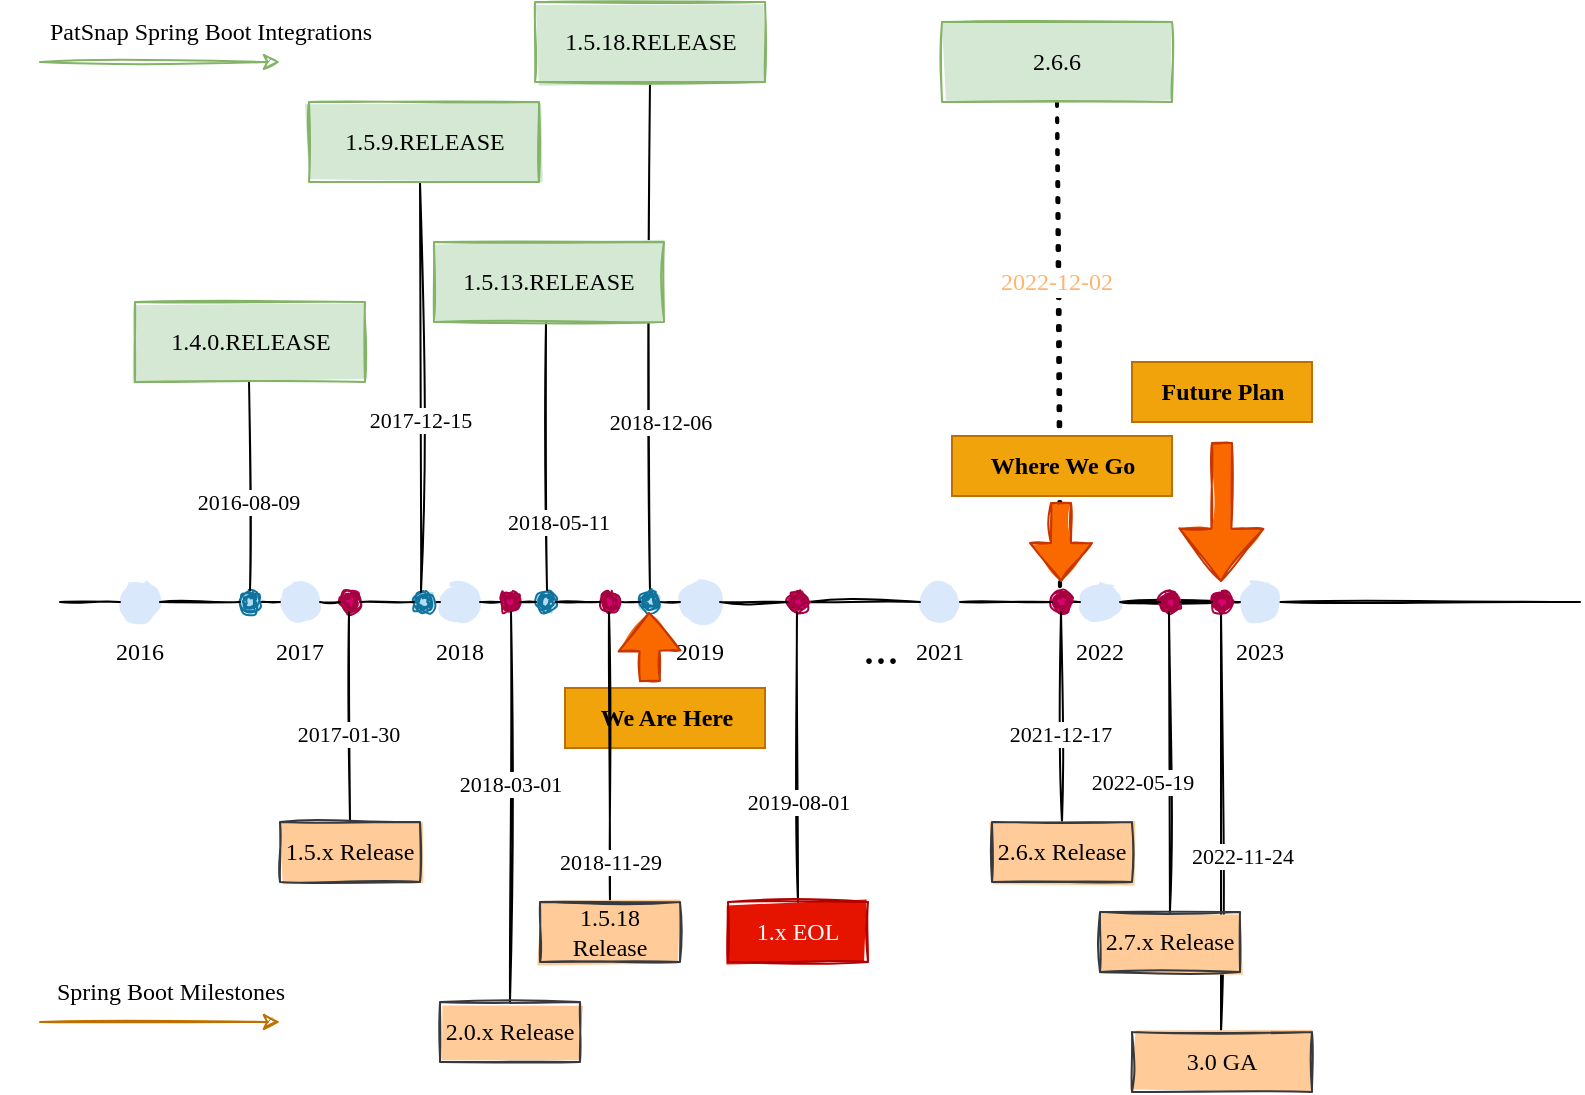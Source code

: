 <mxfile version="20.5.3" type="github">
  <diagram id="BTfaPalS6rBzT81qltO-" name="第 1 页">
    <mxGraphModel dx="1352" dy="803" grid="1" gridSize="10" guides="1" tooltips="1" connect="1" arrows="1" fold="1" page="1" pageScale="1" pageWidth="827" pageHeight="1169" math="0" shadow="0">
      <root>
        <mxCell id="0" />
        <mxCell id="1" parent="0" />
        <mxCell id="xKlkMQES4GYlRACCXVO0-81" value="" style="endArrow=none;dashed=1;html=1;dashPattern=1 3;strokeWidth=2;rounded=0;sketch=1;fillStyle=solid;fontFamily=Comic Sans MS;fontSize=12;fontColor=#FFB570;entryX=0.5;entryY=1;entryDx=0;entryDy=0;" edge="1" parent="1" target="xKlkMQES4GYlRACCXVO0-79">
          <mxGeometry width="50" height="50" relative="1" as="geometry">
            <mxPoint x="540" y="400" as="sourcePoint" />
            <mxPoint x="740" y="210" as="targetPoint" />
          </mxGeometry>
        </mxCell>
        <mxCell id="xKlkMQES4GYlRACCXVO0-82" value="2022-12-02" style="edgeLabel;html=1;align=center;verticalAlign=middle;resizable=0;points=[];fontSize=12;fontFamily=Comic Sans MS;fontColor=#FFB570;" vertex="1" connectable="0" parent="xKlkMQES4GYlRACCXVO0-81">
          <mxGeometry x="0.28" y="1" relative="1" as="geometry">
            <mxPoint as="offset" />
          </mxGeometry>
        </mxCell>
        <mxCell id="xKlkMQES4GYlRACCXVO0-59" value="" style="endArrow=none;html=1;rounded=0;sketch=1;fontFamily=Comic Sans MS;" edge="1" parent="1">
          <mxGeometry width="50" height="50" relative="1" as="geometry">
            <mxPoint x="335" y="395" as="sourcePoint" />
            <mxPoint x="335" y="140" as="targetPoint" />
          </mxGeometry>
        </mxCell>
        <mxCell id="xKlkMQES4GYlRACCXVO0-60" value="2018-12-06" style="edgeLabel;html=1;align=center;verticalAlign=middle;resizable=0;points=[];fontFamily=Comic Sans MS;" vertex="1" connectable="0" parent="xKlkMQES4GYlRACCXVO0-59">
          <mxGeometry x="-0.162" y="1" relative="1" as="geometry">
            <mxPoint x="6" y="22" as="offset" />
          </mxGeometry>
        </mxCell>
        <mxCell id="xKlkMQES4GYlRACCXVO0-24" value="" style="endArrow=none;html=1;rounded=0;sketch=1;fontFamily=Comic Sans MS;" edge="1" parent="1">
          <mxGeometry width="50" height="50" relative="1" as="geometry">
            <mxPoint x="620.5" y="615" as="sourcePoint" />
            <mxPoint x="620.5" y="405" as="targetPoint" />
          </mxGeometry>
        </mxCell>
        <mxCell id="xKlkMQES4GYlRACCXVO0-25" value="2022-11-24" style="edgeLabel;html=1;align=center;verticalAlign=middle;resizable=0;points=[];fontFamily=Comic Sans MS;" vertex="1" connectable="0" parent="xKlkMQES4GYlRACCXVO0-24">
          <mxGeometry x="-0.162" y="1" relative="1" as="geometry">
            <mxPoint x="11" as="offset" />
          </mxGeometry>
        </mxCell>
        <mxCell id="GwimmpZe13cQ27MSvEtw-2" value="" style="endArrow=none;html=1;rounded=0;sketch=1;startArrow=none;" parent="1" source="GwimmpZe13cQ27MSvEtw-9" edge="1">
          <mxGeometry width="50" height="50" relative="1" as="geometry">
            <mxPoint x="40" y="400" as="sourcePoint" />
            <mxPoint x="800" y="400" as="targetPoint" />
          </mxGeometry>
        </mxCell>
        <mxCell id="GwimmpZe13cQ27MSvEtw-3" value="" style="ellipse;shape=doubleEllipse;whiteSpace=wrap;html=1;aspect=fixed;sketch=1;fillColor=#dae8fc;strokeColor=none;fillStyle=solid;gradientColor=none;" parent="1" vertex="1">
          <mxGeometry x="150" y="390" width="20" height="20" as="geometry" />
        </mxCell>
        <mxCell id="GwimmpZe13cQ27MSvEtw-4" value="" style="endArrow=none;html=1;rounded=0;sketch=1;startArrow=none;" parent="1" target="GwimmpZe13cQ27MSvEtw-3" edge="1" source="xKlkMQES4GYlRACCXVO0-32">
          <mxGeometry width="50" height="50" relative="1" as="geometry">
            <mxPoint x="40" y="400" as="sourcePoint" />
            <mxPoint x="800" y="400" as="targetPoint" />
          </mxGeometry>
        </mxCell>
        <mxCell id="GwimmpZe13cQ27MSvEtw-5" value="" style="ellipse;shape=doubleEllipse;whiteSpace=wrap;html=1;aspect=fixed;sketch=1;fillColor=#dae8fc;strokeColor=none;fillStyle=solid;gradientColor=none;" parent="1" vertex="1">
          <mxGeometry x="230" y="390" width="20" height="20" as="geometry" />
        </mxCell>
        <mxCell id="GwimmpZe13cQ27MSvEtw-6" value="" style="endArrow=none;html=1;rounded=0;sketch=1;startArrow=none;" parent="1" source="xKlkMQES4GYlRACCXVO0-45" target="GwimmpZe13cQ27MSvEtw-5" edge="1">
          <mxGeometry width="50" height="50" relative="1" as="geometry">
            <mxPoint x="170" y="400" as="sourcePoint" />
            <mxPoint x="800" y="400" as="targetPoint" />
          </mxGeometry>
        </mxCell>
        <mxCell id="GwimmpZe13cQ27MSvEtw-7" value="" style="ellipse;shape=doubleEllipse;whiteSpace=wrap;html=1;aspect=fixed;sketch=1;fillColor=#dae8fc;strokeColor=none;fillStyle=solid;gradientColor=none;" parent="1" vertex="1">
          <mxGeometry x="470" y="390" width="20" height="20" as="geometry" />
        </mxCell>
        <mxCell id="GwimmpZe13cQ27MSvEtw-8" value="" style="endArrow=none;html=1;rounded=0;sketch=1;startArrow=none;" parent="1" source="xKlkMQES4GYlRACCXVO0-72" target="GwimmpZe13cQ27MSvEtw-7" edge="1">
          <mxGeometry width="50" height="50" relative="1" as="geometry">
            <mxPoint x="260" y="400" as="sourcePoint" />
            <mxPoint x="800" y="400" as="targetPoint" />
          </mxGeometry>
        </mxCell>
        <mxCell id="GwimmpZe13cQ27MSvEtw-10" value="" style="endArrow=none;html=1;rounded=0;sketch=1;startArrow=none;" parent="1" source="GwimmpZe13cQ27MSvEtw-11" target="GwimmpZe13cQ27MSvEtw-9" edge="1">
          <mxGeometry width="50" height="50" relative="1" as="geometry">
            <mxPoint x="424" y="400" as="sourcePoint" />
            <mxPoint x="800" y="400" as="targetPoint" />
          </mxGeometry>
        </mxCell>
        <mxCell id="GwimmpZe13cQ27MSvEtw-12" value="" style="endArrow=none;html=1;rounded=0;sketch=1;startArrow=none;" parent="1" source="GwimmpZe13cQ27MSvEtw-9" target="GwimmpZe13cQ27MSvEtw-11" edge="1">
          <mxGeometry width="50" height="50" relative="1" as="geometry">
            <mxPoint x="480" y="400" as="sourcePoint" />
            <mxPoint x="800" y="400" as="targetPoint" />
          </mxGeometry>
        </mxCell>
        <mxCell id="GwimmpZe13cQ27MSvEtw-13" value="&lt;font face=&quot;Comic Sans MS&quot;&gt;2017&lt;/font&gt;" style="whiteSpace=wrap;html=1;fillColor=none;strokeColor=none;sketch=1;fillStyle=solid;gradientColor=none;" parent="1" vertex="1">
          <mxGeometry x="110" y="410" width="100" height="30" as="geometry" />
        </mxCell>
        <mxCell id="GwimmpZe13cQ27MSvEtw-15" value="&lt;font face=&quot;Comic Sans MS&quot;&gt;2018&lt;/font&gt;" style="whiteSpace=wrap;html=1;fillColor=none;strokeColor=none;sketch=1;fillStyle=solid;gradientColor=none;" parent="1" vertex="1">
          <mxGeometry x="190" y="410" width="100" height="30" as="geometry" />
        </mxCell>
        <mxCell id="GwimmpZe13cQ27MSvEtw-17" value="" style="ellipse;shape=doubleEllipse;whiteSpace=wrap;html=1;aspect=fixed;sketch=1;fillColor=#dae8fc;strokeColor=none;fillStyle=solid;gradientColor=none;" parent="1" vertex="1">
          <mxGeometry x="350" y="390" width="20" height="20" as="geometry" />
        </mxCell>
        <mxCell id="GwimmpZe13cQ27MSvEtw-18" value="" style="endArrow=none;html=1;rounded=0;sketch=1;startArrow=none;" parent="1" source="xKlkMQES4GYlRACCXVO0-57" target="GwimmpZe13cQ27MSvEtw-17" edge="1">
          <mxGeometry width="50" height="50" relative="1" as="geometry">
            <mxPoint x="260" y="400" as="sourcePoint" />
            <mxPoint x="404" y="400" as="targetPoint" />
          </mxGeometry>
        </mxCell>
        <mxCell id="GwimmpZe13cQ27MSvEtw-19" value="&lt;font face=&quot;Comic Sans MS&quot;&gt;2019&lt;/font&gt;" style="whiteSpace=wrap;html=1;fillColor=none;strokeColor=none;sketch=1;fillStyle=solid;gradientColor=none;" parent="1" vertex="1">
          <mxGeometry x="310" y="410" width="100" height="30" as="geometry" />
        </mxCell>
        <mxCell id="GwimmpZe13cQ27MSvEtw-9" value="" style="ellipse;shape=doubleEllipse;whiteSpace=wrap;html=1;aspect=fixed;sketch=1;fillColor=#dae8fc;strokeColor=none;fillStyle=solid;gradientColor=none;" parent="1" vertex="1">
          <mxGeometry x="630" y="390" width="20" height="20" as="geometry" />
        </mxCell>
        <mxCell id="GwimmpZe13cQ27MSvEtw-20" value="" style="endArrow=none;html=1;rounded=0;sketch=1;startArrow=none;" parent="1" source="xKlkMQES4GYlRACCXVO0-26" target="GwimmpZe13cQ27MSvEtw-9" edge="1">
          <mxGeometry width="50" height="50" relative="1" as="geometry">
            <mxPoint x="540" y="400" as="sourcePoint" />
            <mxPoint x="800" y="400" as="targetPoint" />
          </mxGeometry>
        </mxCell>
        <mxCell id="GwimmpZe13cQ27MSvEtw-21" value="&lt;font face=&quot;Comic Sans MS&quot;&gt;2021&lt;/font&gt;" style="whiteSpace=wrap;html=1;fillColor=none;strokeColor=none;sketch=1;fillStyle=solid;gradientColor=none;" parent="1" vertex="1">
          <mxGeometry x="430" y="410" width="100" height="30" as="geometry" />
        </mxCell>
        <mxCell id="GwimmpZe13cQ27MSvEtw-11" value="" style="ellipse;shape=doubleEllipse;whiteSpace=wrap;html=1;aspect=fixed;sketch=1;fillColor=#dae8fc;strokeColor=none;fillStyle=solid;gradientColor=none;" parent="1" vertex="1">
          <mxGeometry x="550" y="390" width="20" height="20" as="geometry" />
        </mxCell>
        <mxCell id="GwimmpZe13cQ27MSvEtw-22" value="" style="endArrow=none;html=1;rounded=0;sketch=1;startArrow=none;" parent="1" source="xKlkMQES4GYlRACCXVO0-12" target="GwimmpZe13cQ27MSvEtw-11" edge="1">
          <mxGeometry width="50" height="50" relative="1" as="geometry">
            <mxPoint x="490" y="400" as="sourcePoint" />
            <mxPoint x="620" y="400" as="targetPoint" />
          </mxGeometry>
        </mxCell>
        <mxCell id="GwimmpZe13cQ27MSvEtw-23" value="&lt;font face=&quot;Comic Sans MS&quot;&gt;2022&lt;/font&gt;" style="whiteSpace=wrap;html=1;fillColor=none;strokeColor=none;sketch=1;fillStyle=solid;gradientColor=none;" parent="1" vertex="1">
          <mxGeometry x="510" y="410" width="100" height="30" as="geometry" />
        </mxCell>
        <mxCell id="xKlkMQES4GYlRACCXVO0-1" value="" style="ellipse;shape=doubleEllipse;whiteSpace=wrap;html=1;aspect=fixed;sketch=1;fillColor=#d80073;strokeColor=#A50040;fillStyle=solid;fontColor=#ffffff;" vertex="1" parent="1">
          <mxGeometry x="180" y="395" width="10" height="10" as="geometry" />
        </mxCell>
        <mxCell id="xKlkMQES4GYlRACCXVO0-2" value="" style="endArrow=none;html=1;rounded=0;sketch=1;startArrow=none;" edge="1" parent="1" source="GwimmpZe13cQ27MSvEtw-3" target="xKlkMQES4GYlRACCXVO0-1">
          <mxGeometry width="50" height="50" relative="1" as="geometry">
            <mxPoint x="170" y="400" as="sourcePoint" />
            <mxPoint x="230" y="400" as="targetPoint" />
          </mxGeometry>
        </mxCell>
        <mxCell id="xKlkMQES4GYlRACCXVO0-4" value="" style="endArrow=none;html=1;rounded=0;sketch=1;fontFamily=Comic Sans MS;" edge="1" parent="1">
          <mxGeometry width="50" height="50" relative="1" as="geometry">
            <mxPoint x="185" y="510" as="sourcePoint" />
            <mxPoint x="184.5" y="405" as="targetPoint" />
          </mxGeometry>
        </mxCell>
        <mxCell id="xKlkMQES4GYlRACCXVO0-8" value="2017-01-30" style="edgeLabel;html=1;align=center;verticalAlign=middle;resizable=0;points=[];fontFamily=Comic Sans MS;" vertex="1" connectable="0" parent="xKlkMQES4GYlRACCXVO0-4">
          <mxGeometry x="-0.162" y="1" relative="1" as="geometry">
            <mxPoint as="offset" />
          </mxGeometry>
        </mxCell>
        <mxCell id="xKlkMQES4GYlRACCXVO0-6" value="" style="ellipse;shape=doubleEllipse;whiteSpace=wrap;html=1;aspect=fixed;sketch=1;fillColor=#d80073;strokeColor=#A50040;fillStyle=solid;fontColor=#ffffff;" vertex="1" parent="1">
          <mxGeometry x="260" y="395" width="10" height="10" as="geometry" />
        </mxCell>
        <mxCell id="xKlkMQES4GYlRACCXVO0-7" value="" style="endArrow=none;html=1;rounded=0;sketch=1;startArrow=none;" edge="1" parent="1" source="GwimmpZe13cQ27MSvEtw-5" target="xKlkMQES4GYlRACCXVO0-6">
          <mxGeometry width="50" height="50" relative="1" as="geometry">
            <mxPoint x="250" y="400" as="sourcePoint" />
            <mxPoint x="310" y="400" as="targetPoint" />
          </mxGeometry>
        </mxCell>
        <mxCell id="xKlkMQES4GYlRACCXVO0-9" value="" style="endArrow=none;html=1;rounded=0;sketch=1;fontFamily=Comic Sans MS;exitX=0.5;exitY=0;exitDx=0;exitDy=0;" edge="1" parent="1" source="xKlkMQES4GYlRACCXVO0-38">
          <mxGeometry width="50" height="50" relative="1" as="geometry">
            <mxPoint x="265.939" y="550" as="sourcePoint" />
            <mxPoint x="265.5" y="405" as="targetPoint" />
          </mxGeometry>
        </mxCell>
        <mxCell id="xKlkMQES4GYlRACCXVO0-10" value="2018-03-01" style="edgeLabel;html=1;align=center;verticalAlign=middle;resizable=0;points=[];fontFamily=Comic Sans MS;" vertex="1" connectable="0" parent="xKlkMQES4GYlRACCXVO0-9">
          <mxGeometry x="-0.162" y="1" relative="1" as="geometry">
            <mxPoint x="1" y="-28" as="offset" />
          </mxGeometry>
        </mxCell>
        <mxCell id="xKlkMQES4GYlRACCXVO0-12" value="" style="ellipse;shape=doubleEllipse;whiteSpace=wrap;html=1;aspect=fixed;sketch=1;fillColor=#d80073;strokeColor=#A50040;fillStyle=solid;fontColor=#ffffff;" vertex="1" parent="1">
          <mxGeometry x="536" y="395" width="10" height="10" as="geometry" />
        </mxCell>
        <mxCell id="xKlkMQES4GYlRACCXVO0-13" value="" style="endArrow=none;html=1;rounded=0;sketch=1;startArrow=none;" edge="1" parent="1" source="GwimmpZe13cQ27MSvEtw-7" target="xKlkMQES4GYlRACCXVO0-12">
          <mxGeometry width="50" height="50" relative="1" as="geometry">
            <mxPoint x="490" y="400" as="sourcePoint" />
            <mxPoint x="550" y="400" as="targetPoint" />
          </mxGeometry>
        </mxCell>
        <mxCell id="xKlkMQES4GYlRACCXVO0-14" value="" style="endArrow=none;html=1;rounded=0;sketch=1;fontFamily=Comic Sans MS;" edge="1" parent="1">
          <mxGeometry width="50" height="50" relative="1" as="geometry">
            <mxPoint x="541" y="510" as="sourcePoint" />
            <mxPoint x="540.5" y="405" as="targetPoint" />
          </mxGeometry>
        </mxCell>
        <mxCell id="xKlkMQES4GYlRACCXVO0-15" value="2021-12-17" style="edgeLabel;html=1;align=center;verticalAlign=middle;resizable=0;points=[];fontFamily=Comic Sans MS;" vertex="1" connectable="0" parent="xKlkMQES4GYlRACCXVO0-14">
          <mxGeometry x="-0.162" y="1" relative="1" as="geometry">
            <mxPoint as="offset" />
          </mxGeometry>
        </mxCell>
        <mxCell id="xKlkMQES4GYlRACCXVO0-17" value="" style="ellipse;shape=doubleEllipse;whiteSpace=wrap;html=1;aspect=fixed;sketch=1;fillColor=#d80073;strokeColor=#A50040;fillStyle=solid;fontColor=#ffffff;" vertex="1" parent="1">
          <mxGeometry x="590" y="395" width="10" height="10" as="geometry" />
        </mxCell>
        <mxCell id="xKlkMQES4GYlRACCXVO0-18" value="" style="endArrow=none;html=1;rounded=0;sketch=1;startArrow=none;" edge="1" parent="1" source="GwimmpZe13cQ27MSvEtw-11" target="xKlkMQES4GYlRACCXVO0-17">
          <mxGeometry width="50" height="50" relative="1" as="geometry">
            <mxPoint x="570" y="400" as="sourcePoint" />
            <mxPoint x="630" y="400" as="targetPoint" />
          </mxGeometry>
        </mxCell>
        <mxCell id="xKlkMQES4GYlRACCXVO0-19" value="" style="endArrow=none;html=1;rounded=0;sketch=1;fontFamily=Comic Sans MS;" edge="1" parent="1">
          <mxGeometry width="50" height="50" relative="1" as="geometry">
            <mxPoint x="594.955" y="555" as="sourcePoint" />
            <mxPoint x="594.5" y="405" as="targetPoint" />
          </mxGeometry>
        </mxCell>
        <mxCell id="xKlkMQES4GYlRACCXVO0-20" value="2022-05-19" style="edgeLabel;html=1;align=center;verticalAlign=middle;resizable=0;points=[];fontFamily=Comic Sans MS;" vertex="1" connectable="0" parent="xKlkMQES4GYlRACCXVO0-19">
          <mxGeometry x="-0.162" y="1" relative="1" as="geometry">
            <mxPoint x="-13" y="-2" as="offset" />
          </mxGeometry>
        </mxCell>
        <mxCell id="xKlkMQES4GYlRACCXVO0-22" value="&lt;font face=&quot;Comic Sans MS&quot;&gt;2023&lt;/font&gt;" style="whiteSpace=wrap;html=1;fillColor=none;strokeColor=none;sketch=1;fillStyle=solid;gradientColor=none;" vertex="1" parent="1">
          <mxGeometry x="590" y="410" width="100" height="30" as="geometry" />
        </mxCell>
        <mxCell id="xKlkMQES4GYlRACCXVO0-23" value="&lt;font style=&quot;font-size: 24px;&quot;&gt;...&lt;/font&gt;" style="text;html=1;align=center;verticalAlign=middle;resizable=0;points=[];autosize=1;strokeColor=none;fillColor=none;fontFamily=Comic Sans MS;" vertex="1" parent="1">
          <mxGeometry x="430" y="403" width="40" height="40" as="geometry" />
        </mxCell>
        <mxCell id="xKlkMQES4GYlRACCXVO0-26" value="" style="ellipse;shape=doubleEllipse;whiteSpace=wrap;html=1;aspect=fixed;sketch=1;fillColor=#d80073;strokeColor=#A50040;fillStyle=solid;fontColor=#ffffff;" vertex="1" parent="1">
          <mxGeometry x="616" y="395" width="10" height="10" as="geometry" />
        </mxCell>
        <mxCell id="xKlkMQES4GYlRACCXVO0-27" value="" style="endArrow=none;html=1;rounded=0;sketch=1;startArrow=none;" edge="1" parent="1" source="xKlkMQES4GYlRACCXVO0-17" target="xKlkMQES4GYlRACCXVO0-26">
          <mxGeometry width="50" height="50" relative="1" as="geometry">
            <mxPoint x="600" y="400" as="sourcePoint" />
            <mxPoint x="630" y="400" as="targetPoint" />
          </mxGeometry>
        </mxCell>
        <mxCell id="xKlkMQES4GYlRACCXVO0-29" value="" style="ellipse;shape=doubleEllipse;whiteSpace=wrap;html=1;aspect=fixed;sketch=1;fillColor=#dae8fc;strokeColor=none;fillStyle=solid;gradientColor=none;" vertex="1" parent="1">
          <mxGeometry x="70" y="390" width="20" height="20" as="geometry" />
        </mxCell>
        <mxCell id="xKlkMQES4GYlRACCXVO0-30" value="" style="endArrow=none;html=1;rounded=0;sketch=1;" edge="1" parent="1" target="xKlkMQES4GYlRACCXVO0-29">
          <mxGeometry width="50" height="50" relative="1" as="geometry">
            <mxPoint x="40" y="400" as="sourcePoint" />
            <mxPoint x="150" y="400" as="targetPoint" />
          </mxGeometry>
        </mxCell>
        <mxCell id="xKlkMQES4GYlRACCXVO0-31" value="&lt;font face=&quot;Comic Sans MS&quot;&gt;2016&lt;/font&gt;" style="whiteSpace=wrap;html=1;fillColor=none;strokeColor=none;sketch=1;fillStyle=solid;gradientColor=none;" vertex="1" parent="1">
          <mxGeometry x="30" y="410" width="100" height="30" as="geometry" />
        </mxCell>
        <mxCell id="xKlkMQES4GYlRACCXVO0-32" value="" style="ellipse;shape=doubleEllipse;whiteSpace=wrap;html=1;aspect=fixed;sketch=1;fillColor=#b1ddf0;strokeColor=#10739e;fillStyle=solid;" vertex="1" parent="1">
          <mxGeometry x="130" y="395" width="10" height="10" as="geometry" />
        </mxCell>
        <mxCell id="xKlkMQES4GYlRACCXVO0-33" value="" style="endArrow=none;html=1;rounded=0;sketch=1;startArrow=none;" edge="1" parent="1" source="xKlkMQES4GYlRACCXVO0-29" target="xKlkMQES4GYlRACCXVO0-32">
          <mxGeometry width="50" height="50" relative="1" as="geometry">
            <mxPoint x="90" y="400" as="sourcePoint" />
            <mxPoint x="150" y="400" as="targetPoint" />
          </mxGeometry>
        </mxCell>
        <mxCell id="xKlkMQES4GYlRACCXVO0-34" value="" style="endArrow=none;html=1;rounded=0;sketch=1;fontFamily=Comic Sans MS;" edge="1" parent="1">
          <mxGeometry width="50" height="50" relative="1" as="geometry">
            <mxPoint x="135" y="394" as="sourcePoint" />
            <mxPoint x="134.5" y="289" as="targetPoint" />
          </mxGeometry>
        </mxCell>
        <mxCell id="xKlkMQES4GYlRACCXVO0-35" value="2016-08-09" style="edgeLabel;html=1;align=center;verticalAlign=middle;resizable=0;points=[];fontFamily=Comic Sans MS;" vertex="1" connectable="0" parent="xKlkMQES4GYlRACCXVO0-34">
          <mxGeometry x="-0.162" y="1" relative="1" as="geometry">
            <mxPoint as="offset" />
          </mxGeometry>
        </mxCell>
        <mxCell id="xKlkMQES4GYlRACCXVO0-37" value="&lt;span style=&quot;&quot;&gt;1.5.x Release&lt;/span&gt;" style="rounded=0;whiteSpace=wrap;html=1;sketch=1;fillStyle=solid;strokeColor=#36393d;fontFamily=Comic Sans MS;fontSize=12;fillColor=#ffcc99;" vertex="1" parent="1">
          <mxGeometry x="150" y="510" width="70" height="30" as="geometry" />
        </mxCell>
        <mxCell id="xKlkMQES4GYlRACCXVO0-38" value="&lt;span style=&quot;&quot;&gt;2.0.x Release&lt;/span&gt;" style="rounded=0;whiteSpace=wrap;html=1;sketch=1;fillStyle=solid;strokeColor=#36393d;fontFamily=Comic Sans MS;fontSize=12;fillColor=#ffcc99;" vertex="1" parent="1">
          <mxGeometry x="230" y="600" width="70" height="30" as="geometry" />
        </mxCell>
        <mxCell id="xKlkMQES4GYlRACCXVO0-39" value="&lt;span style=&quot;&quot;&gt;2.6.x Release&lt;/span&gt;" style="rounded=0;whiteSpace=wrap;html=1;sketch=1;fillStyle=solid;strokeColor=#36393d;fontFamily=Comic Sans MS;fontSize=12;fillColor=#ffcc99;" vertex="1" parent="1">
          <mxGeometry x="506" y="510" width="70" height="30" as="geometry" />
        </mxCell>
        <mxCell id="xKlkMQES4GYlRACCXVO0-40" value="&lt;span style=&quot;&quot;&gt;2.7.x Release&lt;/span&gt;" style="rounded=0;whiteSpace=wrap;html=1;sketch=1;fillStyle=solid;strokeColor=#36393d;fontFamily=Comic Sans MS;fontSize=12;fillColor=#ffcc99;" vertex="1" parent="1">
          <mxGeometry x="560" y="555" width="70" height="30" as="geometry" />
        </mxCell>
        <mxCell id="xKlkMQES4GYlRACCXVO0-41" value="&lt;span style=&quot;&quot;&gt;3.0 GA&lt;/span&gt;" style="rounded=0;whiteSpace=wrap;html=1;sketch=1;fillStyle=solid;strokeColor=#36393d;fontFamily=Comic Sans MS;fontSize=12;fillColor=#ffcc99;" vertex="1" parent="1">
          <mxGeometry x="576" y="615" width="90" height="30" as="geometry" />
        </mxCell>
        <mxCell id="xKlkMQES4GYlRACCXVO0-42" value="&lt;span style=&quot;&quot;&gt;1.4.0.RELEASE&lt;/span&gt;" style="rounded=0;whiteSpace=wrap;html=1;sketch=1;fillStyle=solid;strokeColor=#82b366;fontFamily=Comic Sans MS;fontSize=12;fillColor=#d5e8d4;" vertex="1" parent="1">
          <mxGeometry x="77.5" y="250" width="115" height="40" as="geometry" />
        </mxCell>
        <mxCell id="xKlkMQES4GYlRACCXVO0-43" value="" style="endArrow=classic;html=1;rounded=0;sketch=1;fontFamily=Comic Sans MS;fontSize=12;fillColor=#f0a30a;strokeColor=#BD7000;" edge="1" parent="1">
          <mxGeometry width="50" height="50" relative="1" as="geometry">
            <mxPoint x="30" y="610" as="sourcePoint" />
            <mxPoint x="150" y="610" as="targetPoint" />
          </mxGeometry>
        </mxCell>
        <mxCell id="xKlkMQES4GYlRACCXVO0-44" value="Spring Boot Milestones" style="text;html=1;align=center;verticalAlign=middle;resizable=0;points=[];autosize=1;strokeColor=none;fillColor=none;fontSize=12;fontFamily=Comic Sans MS;" vertex="1" parent="1">
          <mxGeometry x="20" y="580" width="150" height="30" as="geometry" />
        </mxCell>
        <mxCell id="xKlkMQES4GYlRACCXVO0-45" value="" style="ellipse;shape=doubleEllipse;whiteSpace=wrap;html=1;aspect=fixed;sketch=1;fillColor=#b1ddf0;strokeColor=#10739e;fillStyle=solid;" vertex="1" parent="1">
          <mxGeometry x="217" y="395" width="10" height="10" as="geometry" />
        </mxCell>
        <mxCell id="xKlkMQES4GYlRACCXVO0-46" value="" style="endArrow=none;html=1;rounded=0;sketch=1;startArrow=none;" edge="1" parent="1" source="xKlkMQES4GYlRACCXVO0-1" target="xKlkMQES4GYlRACCXVO0-45">
          <mxGeometry width="50" height="50" relative="1" as="geometry">
            <mxPoint x="190" y="400" as="sourcePoint" />
            <mxPoint x="230" y="400" as="targetPoint" />
          </mxGeometry>
        </mxCell>
        <mxCell id="xKlkMQES4GYlRACCXVO0-47" value="" style="endArrow=none;html=1;rounded=0;sketch=1;fontFamily=Comic Sans MS;" edge="1" parent="1">
          <mxGeometry width="50" height="50" relative="1" as="geometry">
            <mxPoint x="220.5" y="395" as="sourcePoint" />
            <mxPoint x="220" y="190" as="targetPoint" />
          </mxGeometry>
        </mxCell>
        <mxCell id="xKlkMQES4GYlRACCXVO0-48" value="2017-12-15" style="edgeLabel;html=1;align=center;verticalAlign=middle;resizable=0;points=[];fontFamily=Comic Sans MS;" vertex="1" connectable="0" parent="xKlkMQES4GYlRACCXVO0-47">
          <mxGeometry x="-0.162" y="1" relative="1" as="geometry">
            <mxPoint as="offset" />
          </mxGeometry>
        </mxCell>
        <mxCell id="xKlkMQES4GYlRACCXVO0-49" value="&lt;span style=&quot;&quot;&gt;1.5.9.RELEASE&lt;/span&gt;" style="rounded=0;whiteSpace=wrap;html=1;sketch=1;fillStyle=solid;strokeColor=#82b366;fontFamily=Comic Sans MS;fontSize=12;fillColor=#d5e8d4;" vertex="1" parent="1">
          <mxGeometry x="164.5" y="150" width="115" height="40" as="geometry" />
        </mxCell>
        <mxCell id="xKlkMQES4GYlRACCXVO0-50" value="" style="ellipse;shape=doubleEllipse;whiteSpace=wrap;html=1;aspect=fixed;sketch=1;fillColor=#b1ddf0;strokeColor=#10739e;fillStyle=solid;" vertex="1" parent="1">
          <mxGeometry x="278" y="395" width="10" height="10" as="geometry" />
        </mxCell>
        <mxCell id="xKlkMQES4GYlRACCXVO0-51" value="" style="endArrow=none;html=1;rounded=0;sketch=1;startArrow=none;" edge="1" parent="1" source="xKlkMQES4GYlRACCXVO0-6" target="xKlkMQES4GYlRACCXVO0-50">
          <mxGeometry width="50" height="50" relative="1" as="geometry">
            <mxPoint x="280" y="400" as="sourcePoint" />
            <mxPoint x="310" y="400" as="targetPoint" />
          </mxGeometry>
        </mxCell>
        <mxCell id="xKlkMQES4GYlRACCXVO0-53" value="" style="endArrow=none;html=1;rounded=0;sketch=1;fontFamily=Comic Sans MS;" edge="1" parent="1">
          <mxGeometry width="50" height="50" relative="1" as="geometry">
            <mxPoint x="283.5" y="394" as="sourcePoint" />
            <mxPoint x="283" y="260" as="targetPoint" />
          </mxGeometry>
        </mxCell>
        <mxCell id="xKlkMQES4GYlRACCXVO0-54" value="2018-05-11" style="edgeLabel;html=1;align=center;verticalAlign=middle;resizable=0;points=[];fontFamily=Comic Sans MS;" vertex="1" connectable="0" parent="xKlkMQES4GYlRACCXVO0-53">
          <mxGeometry x="-0.162" y="1" relative="1" as="geometry">
            <mxPoint x="6" y="22" as="offset" />
          </mxGeometry>
        </mxCell>
        <mxCell id="xKlkMQES4GYlRACCXVO0-55" value="&lt;span style=&quot;&quot;&gt;1.5.13.RELEASE&lt;/span&gt;" style="rounded=0;whiteSpace=wrap;html=1;sketch=1;fillStyle=solid;strokeColor=#82b366;fontFamily=Comic Sans MS;fontSize=12;fillColor=#d5e8d4;" vertex="1" parent="1">
          <mxGeometry x="227" y="220" width="115" height="40" as="geometry" />
        </mxCell>
        <mxCell id="xKlkMQES4GYlRACCXVO0-57" value="" style="ellipse;shape=doubleEllipse;whiteSpace=wrap;html=1;aspect=fixed;sketch=1;fillColor=#b1ddf0;strokeColor=#10739e;fillStyle=solid;" vertex="1" parent="1">
          <mxGeometry x="330" y="395" width="10" height="10" as="geometry" />
        </mxCell>
        <mxCell id="xKlkMQES4GYlRACCXVO0-58" value="" style="endArrow=none;html=1;rounded=0;sketch=1;startArrow=none;" edge="1" parent="1" source="xKlkMQES4GYlRACCXVO0-65" target="xKlkMQES4GYlRACCXVO0-57">
          <mxGeometry width="50" height="50" relative="1" as="geometry">
            <mxPoint x="288" y="400" as="sourcePoint" />
            <mxPoint x="350" y="400" as="targetPoint" />
          </mxGeometry>
        </mxCell>
        <mxCell id="xKlkMQES4GYlRACCXVO0-61" value="&lt;span style=&quot;&quot;&gt;1.5.18.RELEASE&lt;/span&gt;" style="rounded=0;whiteSpace=wrap;html=1;sketch=1;fillStyle=solid;strokeColor=#82b366;fontFamily=Comic Sans MS;fontSize=12;fillColor=#d5e8d4;" vertex="1" parent="1">
          <mxGeometry x="277.5" y="100" width="115" height="40" as="geometry" />
        </mxCell>
        <mxCell id="xKlkMQES4GYlRACCXVO0-63" value="" style="shape=flexArrow;endArrow=classic;html=1;rounded=0;sketch=1;fontFamily=Comic Sans MS;fontSize=12;fontColor=#FFB570;fillColor=#fa6800;strokeColor=#C73500;fillStyle=solid;" edge="1" parent="1">
          <mxGeometry width="50" height="50" relative="1" as="geometry">
            <mxPoint x="335" y="440" as="sourcePoint" />
            <mxPoint x="334.5" y="405" as="targetPoint" />
          </mxGeometry>
        </mxCell>
        <mxCell id="xKlkMQES4GYlRACCXVO0-64" value="&lt;b&gt;We Are Here&lt;/b&gt;" style="text;html=1;align=center;verticalAlign=middle;resizable=0;points=[];autosize=1;strokeColor=#BD7000;fillColor=#f0a30a;fontSize=12;fontFamily=Comic Sans MS;fontColor=#000000;" vertex="1" parent="1">
          <mxGeometry x="292.5" y="443" width="100" height="30" as="geometry" />
        </mxCell>
        <mxCell id="xKlkMQES4GYlRACCXVO0-65" value="" style="ellipse;shape=doubleEllipse;whiteSpace=wrap;html=1;aspect=fixed;sketch=1;fillColor=#d80073;strokeColor=#A50040;fillStyle=solid;fontColor=#ffffff;" vertex="1" parent="1">
          <mxGeometry x="310" y="395" width="10" height="10" as="geometry" />
        </mxCell>
        <mxCell id="xKlkMQES4GYlRACCXVO0-66" value="" style="endArrow=none;html=1;rounded=0;sketch=1;startArrow=none;" edge="1" parent="1" source="xKlkMQES4GYlRACCXVO0-50" target="xKlkMQES4GYlRACCXVO0-65">
          <mxGeometry width="50" height="50" relative="1" as="geometry">
            <mxPoint x="288" y="400" as="sourcePoint" />
            <mxPoint x="330" y="400" as="targetPoint" />
          </mxGeometry>
        </mxCell>
        <mxCell id="xKlkMQES4GYlRACCXVO0-67" value="" style="endArrow=none;html=1;rounded=0;sketch=1;fontFamily=Comic Sans MS;" edge="1" parent="1">
          <mxGeometry width="50" height="50" relative="1" as="geometry">
            <mxPoint x="315" y="550" as="sourcePoint" />
            <mxPoint x="314.5" y="405" as="targetPoint" />
          </mxGeometry>
        </mxCell>
        <mxCell id="xKlkMQES4GYlRACCXVO0-68" value="2018-11-29" style="edgeLabel;html=1;align=center;verticalAlign=middle;resizable=0;points=[];fontFamily=Comic Sans MS;" vertex="1" connectable="0" parent="xKlkMQES4GYlRACCXVO0-67">
          <mxGeometry x="-0.162" y="1" relative="1" as="geometry">
            <mxPoint x="1" y="41" as="offset" />
          </mxGeometry>
        </mxCell>
        <mxCell id="xKlkMQES4GYlRACCXVO0-69" value="&lt;span style=&quot;&quot;&gt;1.5.18 Release&lt;/span&gt;" style="rounded=0;whiteSpace=wrap;html=1;sketch=1;fillStyle=solid;strokeColor=#36393d;fontFamily=Comic Sans MS;fontSize=12;fillColor=#ffcc99;" vertex="1" parent="1">
          <mxGeometry x="280" y="550" width="70" height="30" as="geometry" />
        </mxCell>
        <mxCell id="xKlkMQES4GYlRACCXVO0-70" value="" style="shape=flexArrow;endArrow=classic;html=1;rounded=0;sketch=1;fontFamily=Comic Sans MS;fontSize=12;fontColor=#FFB570;fillColor=#fa6800;strokeColor=#C73500;fillStyle=solid;" edge="1" parent="1">
          <mxGeometry width="50" height="50" relative="1" as="geometry">
            <mxPoint x="540.5" y="350" as="sourcePoint" />
            <mxPoint x="540.5" y="390" as="targetPoint" />
          </mxGeometry>
        </mxCell>
        <mxCell id="xKlkMQES4GYlRACCXVO0-71" value="&lt;b&gt;Where We Go&lt;/b&gt;" style="text;html=1;align=center;verticalAlign=middle;resizable=0;points=[];autosize=1;strokeColor=#BD7000;fillColor=#f0a30a;fontSize=12;fontFamily=Comic Sans MS;fontColor=#000000;" vertex="1" parent="1">
          <mxGeometry x="486" y="317" width="110" height="30" as="geometry" />
        </mxCell>
        <mxCell id="xKlkMQES4GYlRACCXVO0-72" value="" style="ellipse;shape=doubleEllipse;whiteSpace=wrap;html=1;aspect=fixed;sketch=1;fillColor=#d80073;strokeColor=#A50040;fillStyle=solid;fontColor=#ffffff;" vertex="1" parent="1">
          <mxGeometry x="404" y="395" width="10" height="10" as="geometry" />
        </mxCell>
        <mxCell id="xKlkMQES4GYlRACCXVO0-73" value="" style="endArrow=none;html=1;rounded=0;sketch=1;startArrow=none;" edge="1" parent="1" source="GwimmpZe13cQ27MSvEtw-17" target="xKlkMQES4GYlRACCXVO0-72">
          <mxGeometry width="50" height="50" relative="1" as="geometry">
            <mxPoint x="370" y="400" as="sourcePoint" />
            <mxPoint x="470" y="400" as="targetPoint" />
          </mxGeometry>
        </mxCell>
        <mxCell id="xKlkMQES4GYlRACCXVO0-74" value="" style="endArrow=none;html=1;rounded=0;sketch=1;fontFamily=Comic Sans MS;" edge="1" parent="1">
          <mxGeometry width="50" height="50" relative="1" as="geometry">
            <mxPoint x="409" y="550" as="sourcePoint" />
            <mxPoint x="408.5" y="405" as="targetPoint" />
          </mxGeometry>
        </mxCell>
        <mxCell id="xKlkMQES4GYlRACCXVO0-75" value="2019-08-01" style="edgeLabel;html=1;align=center;verticalAlign=middle;resizable=0;points=[];fontFamily=Comic Sans MS;" vertex="1" connectable="0" parent="xKlkMQES4GYlRACCXVO0-74">
          <mxGeometry x="-0.162" y="1" relative="1" as="geometry">
            <mxPoint x="1" y="11" as="offset" />
          </mxGeometry>
        </mxCell>
        <mxCell id="xKlkMQES4GYlRACCXVO0-76" value="&lt;span style=&quot;&quot;&gt;1.x EOL&lt;/span&gt;" style="rounded=0;whiteSpace=wrap;html=1;sketch=1;fillStyle=solid;strokeColor=#B20000;fontFamily=Comic Sans MS;fontSize=12;fillColor=#e51400;fontColor=#ffffff;" vertex="1" parent="1">
          <mxGeometry x="374" y="550" width="70" height="30" as="geometry" />
        </mxCell>
        <mxCell id="xKlkMQES4GYlRACCXVO0-77" value="" style="endArrow=classic;html=1;rounded=0;sketch=1;fontFamily=Comic Sans MS;fontSize=12;fillColor=#d5e8d4;strokeColor=#82b366;" edge="1" parent="1">
          <mxGeometry width="50" height="50" relative="1" as="geometry">
            <mxPoint x="30" y="130" as="sourcePoint" />
            <mxPoint x="150" y="130" as="targetPoint" />
          </mxGeometry>
        </mxCell>
        <mxCell id="xKlkMQES4GYlRACCXVO0-78" value="PatSnap Spring Boot Integrations" style="text;html=1;align=center;verticalAlign=middle;resizable=0;points=[];autosize=1;strokeColor=none;fillColor=none;fontSize=12;fontFamily=Comic Sans MS;" vertex="1" parent="1">
          <mxGeometry x="10" y="100" width="210" height="30" as="geometry" />
        </mxCell>
        <mxCell id="xKlkMQES4GYlRACCXVO0-79" value="&lt;span style=&quot;&quot;&gt;2.6.6&lt;/span&gt;" style="rounded=0;whiteSpace=wrap;html=1;sketch=1;fillStyle=solid;strokeColor=#82b366;fontFamily=Comic Sans MS;fontSize=12;fillColor=#d5e8d4;" vertex="1" parent="1">
          <mxGeometry x="481" y="110" width="115" height="40" as="geometry" />
        </mxCell>
        <mxCell id="xKlkMQES4GYlRACCXVO0-83" value="" style="shape=flexArrow;endArrow=classic;html=1;rounded=0;sketch=1;fontFamily=Comic Sans MS;fontSize=12;fontColor=#FFB570;fillColor=#fa6800;strokeColor=#C73500;fillStyle=solid;endWidth=31;endSize=8.38;" edge="1" parent="1">
          <mxGeometry width="50" height="50" relative="1" as="geometry">
            <mxPoint x="621" y="320" as="sourcePoint" />
            <mxPoint x="620.5" y="390" as="targetPoint" />
          </mxGeometry>
        </mxCell>
        <mxCell id="xKlkMQES4GYlRACCXVO0-84" value="&lt;b&gt;Future Plan&lt;/b&gt;" style="text;html=1;align=center;verticalAlign=middle;resizable=0;points=[];autosize=1;strokeColor=#BD7000;fillColor=#f0a30a;fontSize=12;fontFamily=Comic Sans MS;fontColor=#000000;" vertex="1" parent="1">
          <mxGeometry x="576" y="280" width="90" height="30" as="geometry" />
        </mxCell>
      </root>
    </mxGraphModel>
  </diagram>
</mxfile>
